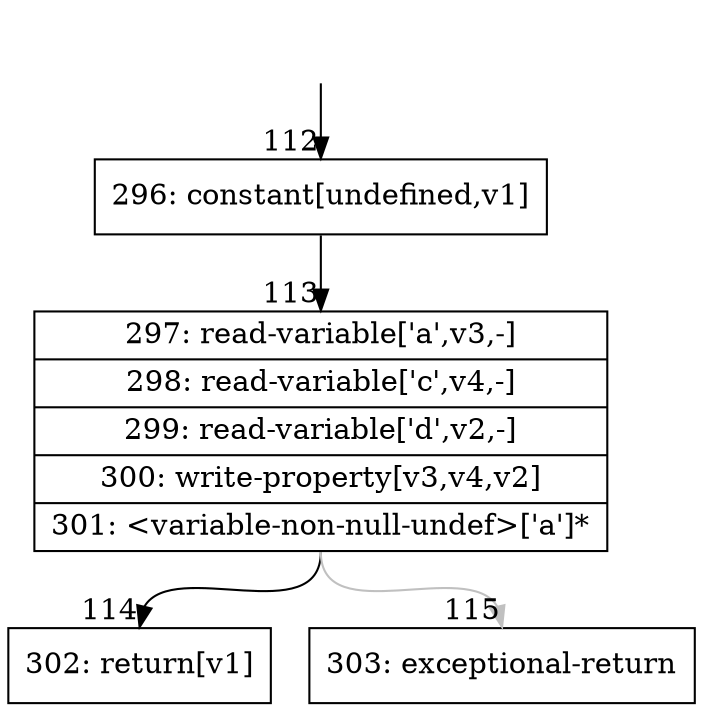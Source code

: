 digraph {
rankdir="TD"
BB_entry15[shape=none,label=""];
BB_entry15 -> BB112 [tailport=s, headport=n, headlabel="    112"]
BB112 [shape=record label="{296: constant[undefined,v1]}" ] 
BB112 -> BB113 [tailport=s, headport=n, headlabel="      113"]
BB113 [shape=record label="{297: read-variable['a',v3,-]|298: read-variable['c',v4,-]|299: read-variable['d',v2,-]|300: write-property[v3,v4,v2]|301: \<variable-non-null-undef\>['a']*}" ] 
BB113 -> BB114 [tailport=s, headport=n, headlabel="      114"]
BB113 -> BB115 [tailport=s, headport=n, color=gray, headlabel="      115"]
BB114 [shape=record label="{302: return[v1]}" ] 
BB115 [shape=record label="{303: exceptional-return}" ] 
}
